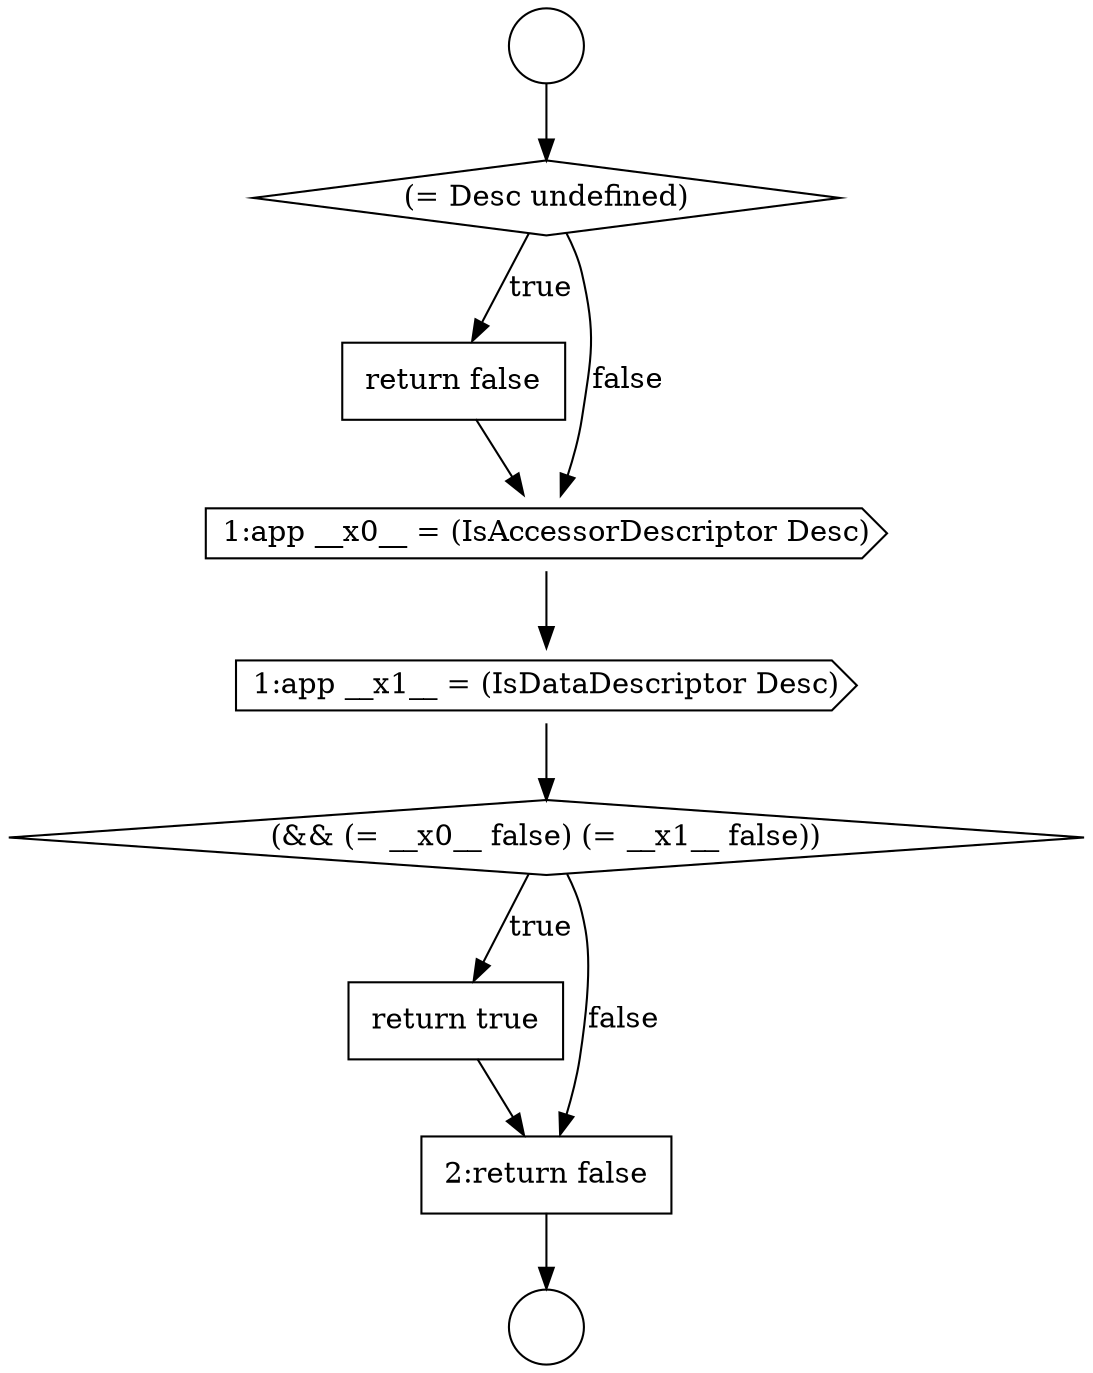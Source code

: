 digraph {
  node379 [shape=diamond, label=<<font color="black">(&amp;&amp; (= __x0__ false) (= __x1__ false))</font>> color="black" fillcolor="white" style=filled]
  node376 [shape=none, margin=0, label=<<font color="black">
    <table border="0" cellborder="1" cellspacing="0" cellpadding="10">
      <tr><td align="left">return false</td></tr>
    </table>
  </font>> color="black" fillcolor="white" style=filled]
  node375 [shape=diamond, label=<<font color="black">(= Desc undefined)</font>> color="black" fillcolor="white" style=filled]
  node377 [shape=cds, label=<<font color="black">1:app __x0__ = (IsAccessorDescriptor Desc)</font>> color="black" fillcolor="white" style=filled]
  node374 [shape=circle label=" " color="black" fillcolor="white" style=filled]
  node378 [shape=cds, label=<<font color="black">1:app __x1__ = (IsDataDescriptor Desc)</font>> color="black" fillcolor="white" style=filled]
  node373 [shape=circle label=" " color="black" fillcolor="white" style=filled]
  node380 [shape=none, margin=0, label=<<font color="black">
    <table border="0" cellborder="1" cellspacing="0" cellpadding="10">
      <tr><td align="left">return true</td></tr>
    </table>
  </font>> color="black" fillcolor="white" style=filled]
  node381 [shape=none, margin=0, label=<<font color="black">
    <table border="0" cellborder="1" cellspacing="0" cellpadding="10">
      <tr><td align="left">2:return false</td></tr>
    </table>
  </font>> color="black" fillcolor="white" style=filled]
  node381 -> node374 [ color="black"]
  node377 -> node378 [ color="black"]
  node380 -> node381 [ color="black"]
  node376 -> node377 [ color="black"]
  node375 -> node376 [label=<<font color="black">true</font>> color="black"]
  node375 -> node377 [label=<<font color="black">false</font>> color="black"]
  node379 -> node380 [label=<<font color="black">true</font>> color="black"]
  node379 -> node381 [label=<<font color="black">false</font>> color="black"]
  node373 -> node375 [ color="black"]
  node378 -> node379 [ color="black"]
}
